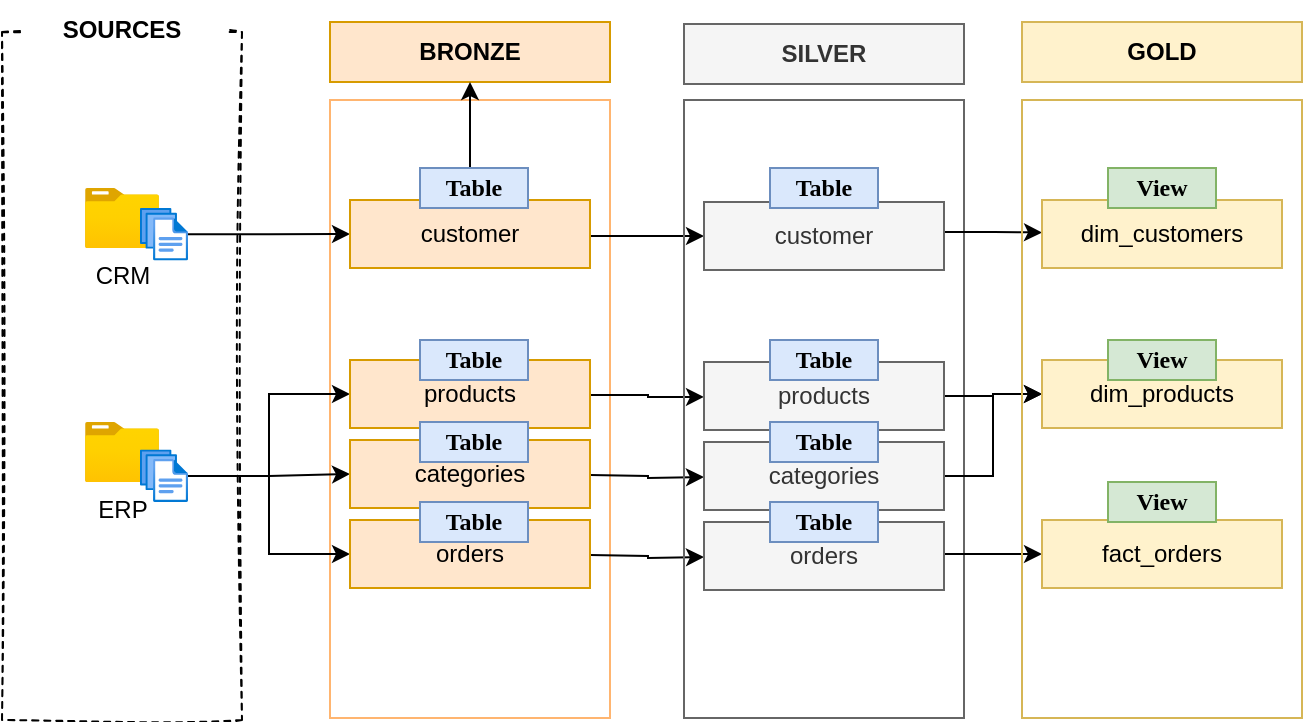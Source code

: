 <mxfile version="26.1.1">
  <diagram name="Page-1" id="Zu9zAqwZygRu-OMtc46L">
    <mxGraphModel dx="648" dy="439" grid="1" gridSize="10" guides="1" tooltips="1" connect="1" arrows="1" fold="1" page="1" pageScale="1" pageWidth="850" pageHeight="1100" math="0" shadow="0">
      <root>
        <mxCell id="0" />
        <mxCell id="1" parent="0" />
        <mxCell id="1Ggugu5X2JWlQAV3B51M-1" value="" style="rounded=0;whiteSpace=wrap;html=1;fillColor=none;dashed=1;sketch=1;curveFitting=1;jiggle=2;" parent="1" vertex="1">
          <mxGeometry x="60" y="256" width="120" height="344" as="geometry" />
        </mxCell>
        <mxCell id="1Ggugu5X2JWlQAV3B51M-4" value="" style="rounded=0;whiteSpace=wrap;html=1;fillColor=none;strokeColor=light-dark(#FFB570,#EDEDED);" parent="1" vertex="1">
          <mxGeometry x="224" y="290" width="140" height="309" as="geometry" />
        </mxCell>
        <mxCell id="1Ggugu5X2JWlQAV3B51M-5" value="&lt;b&gt;BRONZE&lt;/b&gt;" style="rounded=0;whiteSpace=wrap;html=1;fillColor=#ffe6cc;strokeColor=#d79b00;" parent="1" vertex="1">
          <mxGeometry x="224" y="251" width="140" height="30" as="geometry" />
        </mxCell>
        <mxCell id="1Ggugu5X2JWlQAV3B51M-10" value="&lt;b&gt;SOURCES&lt;/b&gt;" style="rounded=0;whiteSpace=wrap;html=1;strokeColor=none;sketch=1;curveFitting=1;jiggle=2;" parent="1" vertex="1">
          <mxGeometry x="70" y="240" width="100" height="30" as="geometry" />
        </mxCell>
        <mxCell id="1Ggugu5X2JWlQAV3B51M-13" value="CRM" style="image;aspect=fixed;html=1;points=[];align=center;fontSize=12;image=img/lib/azure2/general/Folder_Blank.svg;sketch=1;curveFitting=1;jiggle=2;" parent="1" vertex="1">
          <mxGeometry x="101.52" y="334" width="36.96" height="30" as="geometry" />
        </mxCell>
        <mxCell id="1Ggugu5X2JWlQAV3B51M-14" value="ERP" style="image;aspect=fixed;html=1;points=[];align=center;fontSize=12;image=img/lib/azure2/general/Folder_Blank.svg;sketch=1;curveFitting=1;jiggle=2;" parent="1" vertex="1">
          <mxGeometry x="101.52" y="451" width="36.96" height="30" as="geometry" />
        </mxCell>
        <mxCell id="1Ggugu5X2JWlQAV3B51M-49" value="" style="edgeStyle=orthogonalEdgeStyle;rounded=0;orthogonalLoop=1;jettySize=auto;html=1;" parent="1" source="1Ggugu5X2JWlQAV3B51M-15" target="1Ggugu5X2JWlQAV3B51M-45" edge="1">
          <mxGeometry relative="1" as="geometry" />
        </mxCell>
        <mxCell id="1Ggugu5X2JWlQAV3B51M-15" value="" style="image;aspect=fixed;html=1;points=[];align=center;fontSize=12;image=img/lib/azure2/general/Files.svg;sketch=1;curveFitting=1;jiggle=2;" parent="1" vertex="1">
          <mxGeometry x="129" y="344" width="24" height="26.25" as="geometry" />
        </mxCell>
        <mxCell id="1Ggugu5X2JWlQAV3B51M-54" style="edgeStyle=orthogonalEdgeStyle;rounded=0;orthogonalLoop=1;jettySize=auto;html=1;entryX=0;entryY=0.5;entryDx=0;entryDy=0;" parent="1" source="1Ggugu5X2JWlQAV3B51M-16" target="1Ggugu5X2JWlQAV3B51M-47" edge="1">
          <mxGeometry relative="1" as="geometry" />
        </mxCell>
        <mxCell id="1Ggugu5X2JWlQAV3B51M-56" style="edgeStyle=orthogonalEdgeStyle;rounded=0;orthogonalLoop=1;jettySize=auto;html=1;entryX=0;entryY=0.5;entryDx=0;entryDy=0;" parent="1" source="1Ggugu5X2JWlQAV3B51M-16" target="1Ggugu5X2JWlQAV3B51M-46" edge="1">
          <mxGeometry relative="1" as="geometry" />
        </mxCell>
        <mxCell id="1Ggugu5X2JWlQAV3B51M-57" style="edgeStyle=orthogonalEdgeStyle;rounded=0;orthogonalLoop=1;jettySize=auto;html=1;entryX=0;entryY=0.5;entryDx=0;entryDy=0;" parent="1" source="1Ggugu5X2JWlQAV3B51M-16" target="1Ggugu5X2JWlQAV3B51M-48" edge="1">
          <mxGeometry relative="1" as="geometry" />
        </mxCell>
        <mxCell id="1Ggugu5X2JWlQAV3B51M-16" value="" style="image;aspect=fixed;html=1;points=[];align=center;fontSize=12;image=img/lib/azure2/general/Files.svg;sketch=1;curveFitting=1;jiggle=2;" parent="1" vertex="1">
          <mxGeometry x="129" y="464.75" width="24" height="26.25" as="geometry" />
        </mxCell>
        <mxCell id="1Ggugu5X2JWlQAV3B51M-64" value="" style="edgeStyle=orthogonalEdgeStyle;rounded=0;orthogonalLoop=1;jettySize=auto;html=1;" parent="1" source="1Ggugu5X2JWlQAV3B51M-45" target="1Ggugu5X2JWlQAV3B51M-60" edge="1">
          <mxGeometry relative="1" as="geometry">
            <Array as="points">
              <mxPoint x="380" y="358" />
              <mxPoint x="380" y="358" />
            </Array>
          </mxGeometry>
        </mxCell>
        <mxCell id="1Ggugu5X2JWlQAV3B51M-87" value="" style="edgeStyle=orthogonalEdgeStyle;rounded=0;orthogonalLoop=1;jettySize=auto;html=1;" parent="1" source="1Ggugu5X2JWlQAV3B51M-45" target="1Ggugu5X2JWlQAV3B51M-5" edge="1">
          <mxGeometry relative="1" as="geometry" />
        </mxCell>
        <mxCell id="1Ggugu5X2JWlQAV3B51M-45" value="customer" style="rounded=0;whiteSpace=wrap;html=1;fillColor=#ffe6cc;strokeColor=#d79b00;" parent="1" vertex="1">
          <mxGeometry x="234" y="340" width="120" height="34" as="geometry" />
        </mxCell>
        <mxCell id="1Ggugu5X2JWlQAV3B51M-66" style="edgeStyle=orthogonalEdgeStyle;rounded=0;orthogonalLoop=1;jettySize=auto;html=1;exitX=1;exitY=0.5;exitDx=0;exitDy=0;entryX=0;entryY=0.5;entryDx=0;entryDy=0;" parent="1" edge="1">
          <mxGeometry relative="1" as="geometry">
            <mxPoint x="354" y="437.49" as="sourcePoint" />
            <mxPoint x="411" y="438.49" as="targetPoint" />
            <Array as="points">
              <mxPoint x="383" y="438" />
            </Array>
          </mxGeometry>
        </mxCell>
        <mxCell id="1Ggugu5X2JWlQAV3B51M-46" value="products" style="rounded=0;whiteSpace=wrap;html=1;fillColor=#ffe6cc;strokeColor=#d79b00;" parent="1" vertex="1">
          <mxGeometry x="234" y="420" width="120" height="34" as="geometry" />
        </mxCell>
        <mxCell id="1Ggugu5X2JWlQAV3B51M-67" style="edgeStyle=orthogonalEdgeStyle;rounded=0;orthogonalLoop=1;jettySize=auto;html=1;exitX=1;exitY=0.5;exitDx=0;exitDy=0;entryX=0;entryY=0.5;entryDx=0;entryDy=0;" parent="1" edge="1">
          <mxGeometry relative="1" as="geometry">
            <mxPoint x="354" y="477.49" as="sourcePoint" />
            <mxPoint x="411" y="478.49" as="targetPoint" />
          </mxGeometry>
        </mxCell>
        <mxCell id="1Ggugu5X2JWlQAV3B51M-47" value="categories" style="rounded=0;whiteSpace=wrap;html=1;fillColor=#ffe6cc;strokeColor=#d79b00;" parent="1" vertex="1">
          <mxGeometry x="234" y="460" width="120" height="34" as="geometry" />
        </mxCell>
        <mxCell id="1Ggugu5X2JWlQAV3B51M-68" style="edgeStyle=orthogonalEdgeStyle;rounded=0;orthogonalLoop=1;jettySize=auto;html=1;exitX=1;exitY=0.5;exitDx=0;exitDy=0;entryX=0;entryY=0.5;entryDx=0;entryDy=0;" parent="1" edge="1">
          <mxGeometry relative="1" as="geometry">
            <mxPoint x="354" y="517.49" as="sourcePoint" />
            <mxPoint x="411" y="518.49" as="targetPoint" />
          </mxGeometry>
        </mxCell>
        <mxCell id="1Ggugu5X2JWlQAV3B51M-48" value="orders" style="rounded=0;whiteSpace=wrap;html=1;fillColor=#ffe6cc;strokeColor=#d79b00;" parent="1" vertex="1">
          <mxGeometry x="234" y="500" width="120" height="34" as="geometry" />
        </mxCell>
        <mxCell id="1Ggugu5X2JWlQAV3B51M-58" value="" style="rounded=0;whiteSpace=wrap;html=1;fillColor=none;strokeColor=#666666;fontColor=#333333;" parent="1" vertex="1">
          <mxGeometry x="401" y="290" width="140" height="309" as="geometry" />
        </mxCell>
        <mxCell id="1Ggugu5X2JWlQAV3B51M-59" value="&lt;b&gt;SILVER&lt;/b&gt;" style="rounded=0;whiteSpace=wrap;html=1;fillColor=#f5f5f5;strokeColor=#666666;fontColor=#333333;" parent="1" vertex="1">
          <mxGeometry x="401" y="252" width="140" height="30" as="geometry" />
        </mxCell>
        <mxCell id="1Ggugu5X2JWlQAV3B51M-75" style="edgeStyle=orthogonalEdgeStyle;rounded=0;orthogonalLoop=1;jettySize=auto;html=1;exitX=1;exitY=0.5;exitDx=0;exitDy=0;entryX=0;entryY=0.5;entryDx=0;entryDy=0;" parent="1" edge="1">
          <mxGeometry relative="1" as="geometry">
            <mxPoint x="531" y="357.25" as="sourcePoint" />
            <mxPoint x="580" y="356.25" as="targetPoint" />
            <Array as="points">
              <mxPoint x="531" y="356" />
              <mxPoint x="556" y="356" />
            </Array>
          </mxGeometry>
        </mxCell>
        <mxCell id="1Ggugu5X2JWlQAV3B51M-60" value="customer" style="rounded=0;whiteSpace=wrap;html=1;fillColor=#f5f5f5;strokeColor=#666666;fontColor=#333333;" parent="1" vertex="1">
          <mxGeometry x="411" y="341" width="120" height="34" as="geometry" />
        </mxCell>
        <mxCell id="1Ggugu5X2JWlQAV3B51M-76" style="edgeStyle=orthogonalEdgeStyle;rounded=0;orthogonalLoop=1;jettySize=auto;html=1;exitX=1;exitY=0.5;exitDx=0;exitDy=0;" parent="1" source="1Ggugu5X2JWlQAV3B51M-61" target="1Ggugu5X2JWlQAV3B51M-72" edge="1">
          <mxGeometry relative="1" as="geometry" />
        </mxCell>
        <mxCell id="1Ggugu5X2JWlQAV3B51M-61" value="products" style="rounded=0;whiteSpace=wrap;html=1;fillColor=#f5f5f5;strokeColor=#666666;fontColor=#333333;" parent="1" vertex="1">
          <mxGeometry x="411" y="421" width="120" height="34" as="geometry" />
        </mxCell>
        <mxCell id="1Ggugu5X2JWlQAV3B51M-78" style="edgeStyle=orthogonalEdgeStyle;rounded=0;orthogonalLoop=1;jettySize=auto;html=1;exitX=1;exitY=0.5;exitDx=0;exitDy=0;entryX=0;entryY=0.5;entryDx=0;entryDy=0;" parent="1" source="1Ggugu5X2JWlQAV3B51M-62" target="1Ggugu5X2JWlQAV3B51M-72" edge="1">
          <mxGeometry relative="1" as="geometry" />
        </mxCell>
        <mxCell id="1Ggugu5X2JWlQAV3B51M-62" value="categories" style="rounded=0;whiteSpace=wrap;html=1;fillColor=#f5f5f5;strokeColor=#666666;fontColor=#333333;" parent="1" vertex="1">
          <mxGeometry x="411" y="461" width="120" height="34" as="geometry" />
        </mxCell>
        <mxCell id="1Ggugu5X2JWlQAV3B51M-79" style="edgeStyle=orthogonalEdgeStyle;rounded=0;orthogonalLoop=1;jettySize=auto;html=1;exitX=1;exitY=0.5;exitDx=0;exitDy=0;entryX=0;entryY=0.5;entryDx=0;entryDy=0;" parent="1" source="1Ggugu5X2JWlQAV3B51M-63" target="1Ggugu5X2JWlQAV3B51M-74" edge="1">
          <mxGeometry relative="1" as="geometry">
            <Array as="points">
              <mxPoint x="531" y="517" />
            </Array>
          </mxGeometry>
        </mxCell>
        <mxCell id="1Ggugu5X2JWlQAV3B51M-63" value="orders" style="rounded=0;whiteSpace=wrap;html=1;fillColor=#f5f5f5;strokeColor=#666666;fontColor=#333333;" parent="1" vertex="1">
          <mxGeometry x="411" y="501" width="120" height="34" as="geometry" />
        </mxCell>
        <mxCell id="1Ggugu5X2JWlQAV3B51M-69" value="" style="rounded=0;whiteSpace=wrap;html=1;fillColor=none;strokeColor=#d6b656;" parent="1" vertex="1">
          <mxGeometry x="570" y="290" width="140" height="309" as="geometry" />
        </mxCell>
        <mxCell id="1Ggugu5X2JWlQAV3B51M-70" value="&lt;b&gt;GOLD&lt;/b&gt;" style="rounded=0;whiteSpace=wrap;html=1;fillColor=#fff2cc;strokeColor=#d6b656;" parent="1" vertex="1">
          <mxGeometry x="570" y="251" width="140" height="30" as="geometry" />
        </mxCell>
        <mxCell id="1Ggugu5X2JWlQAV3B51M-71" value="dim_customers" style="rounded=0;whiteSpace=wrap;html=1;fillColor=#fff2cc;strokeColor=#d6b656;" parent="1" vertex="1">
          <mxGeometry x="580" y="340" width="120" height="34" as="geometry" />
        </mxCell>
        <mxCell id="1Ggugu5X2JWlQAV3B51M-72" value="dim_products" style="rounded=0;whiteSpace=wrap;html=1;fillColor=#fff2cc;strokeColor=#d6b656;" parent="1" vertex="1">
          <mxGeometry x="580" y="420" width="120" height="34" as="geometry" />
        </mxCell>
        <mxCell id="1Ggugu5X2JWlQAV3B51M-74" value="fact_orders" style="rounded=0;whiteSpace=wrap;html=1;fillColor=#fff2cc;strokeColor=#d6b656;" parent="1" vertex="1">
          <mxGeometry x="580" y="500" width="120" height="34" as="geometry" />
        </mxCell>
        <mxCell id="1Ggugu5X2JWlQAV3B51M-80" value="&lt;font face=&quot;Comic Sans MS&quot;&gt;&lt;b&gt;Table&lt;/b&gt;&lt;/font&gt;" style="text;html=1;align=center;verticalAlign=middle;whiteSpace=wrap;rounded=0;fillColor=#dae8fc;strokeColor=#6c8ebf;" parent="1" vertex="1">
          <mxGeometry x="269" y="324" width="54" height="20" as="geometry" />
        </mxCell>
        <mxCell id="1Ggugu5X2JWlQAV3B51M-88" value="&lt;font face=&quot;Comic Sans MS&quot;&gt;&lt;b&gt;Table&lt;/b&gt;&lt;/font&gt;" style="text;html=1;align=center;verticalAlign=middle;whiteSpace=wrap;rounded=0;fillColor=#dae8fc;strokeColor=#6c8ebf;" parent="1" vertex="1">
          <mxGeometry x="269" y="410" width="54" height="20" as="geometry" />
        </mxCell>
        <mxCell id="1Ggugu5X2JWlQAV3B51M-89" value="&lt;font face=&quot;Comic Sans MS&quot;&gt;&lt;b&gt;Table&lt;/b&gt;&lt;/font&gt;" style="text;html=1;align=center;verticalAlign=middle;whiteSpace=wrap;rounded=0;fillColor=#dae8fc;strokeColor=#6c8ebf;" parent="1" vertex="1">
          <mxGeometry x="269" y="451" width="54" height="20" as="geometry" />
        </mxCell>
        <mxCell id="1Ggugu5X2JWlQAV3B51M-90" value="&lt;font face=&quot;Comic Sans MS&quot;&gt;&lt;b&gt;Table&lt;/b&gt;&lt;/font&gt;" style="text;html=1;align=center;verticalAlign=middle;whiteSpace=wrap;rounded=0;fillColor=#dae8fc;strokeColor=#6c8ebf;" parent="1" vertex="1">
          <mxGeometry x="269" y="491" width="54" height="20" as="geometry" />
        </mxCell>
        <mxCell id="1Ggugu5X2JWlQAV3B51M-91" value="&lt;font face=&quot;Comic Sans MS&quot;&gt;&lt;b&gt;Table&lt;/b&gt;&lt;/font&gt;" style="text;html=1;align=center;verticalAlign=middle;whiteSpace=wrap;rounded=0;fillColor=#dae8fc;strokeColor=#6c8ebf;" parent="1" vertex="1">
          <mxGeometry x="444" y="324" width="54" height="20" as="geometry" />
        </mxCell>
        <mxCell id="1Ggugu5X2JWlQAV3B51M-92" value="&lt;font face=&quot;Comic Sans MS&quot;&gt;&lt;b&gt;Table&lt;/b&gt;&lt;/font&gt;" style="text;html=1;align=center;verticalAlign=middle;whiteSpace=wrap;rounded=0;fillColor=#dae8fc;strokeColor=#6c8ebf;" parent="1" vertex="1">
          <mxGeometry x="444" y="410" width="54" height="20" as="geometry" />
        </mxCell>
        <mxCell id="1Ggugu5X2JWlQAV3B51M-93" value="&lt;font face=&quot;Comic Sans MS&quot;&gt;&lt;b&gt;Table&lt;/b&gt;&lt;/font&gt;" style="text;html=1;align=center;verticalAlign=middle;whiteSpace=wrap;rounded=0;fillColor=#dae8fc;strokeColor=#6c8ebf;" parent="1" vertex="1">
          <mxGeometry x="444" y="451" width="54" height="20" as="geometry" />
        </mxCell>
        <mxCell id="1Ggugu5X2JWlQAV3B51M-94" value="&lt;font face=&quot;Comic Sans MS&quot;&gt;&lt;b&gt;Table&lt;/b&gt;&lt;/font&gt;" style="text;html=1;align=center;verticalAlign=middle;whiteSpace=wrap;rounded=0;fillColor=#dae8fc;strokeColor=#6c8ebf;" parent="1" vertex="1">
          <mxGeometry x="444" y="491" width="54" height="20" as="geometry" />
        </mxCell>
        <mxCell id="1Ggugu5X2JWlQAV3B51M-95" value="&lt;font face=&quot;Comic Sans MS&quot;&gt;&lt;b&gt;View&lt;/b&gt;&lt;/font&gt;" style="text;html=1;align=center;verticalAlign=middle;whiteSpace=wrap;rounded=0;fillColor=#d5e8d4;strokeColor=#82b366;" parent="1" vertex="1">
          <mxGeometry x="613" y="324" width="54" height="20" as="geometry" />
        </mxCell>
        <mxCell id="1Ggugu5X2JWlQAV3B51M-99" value="&lt;font face=&quot;Comic Sans MS&quot;&gt;&lt;b&gt;View&lt;/b&gt;&lt;/font&gt;" style="text;html=1;align=center;verticalAlign=middle;whiteSpace=wrap;rounded=0;fillColor=#d5e8d4;strokeColor=#82b366;" parent="1" vertex="1">
          <mxGeometry x="613" y="410" width="54" height="20" as="geometry" />
        </mxCell>
        <mxCell id="1Ggugu5X2JWlQAV3B51M-100" value="&lt;font face=&quot;Comic Sans MS&quot;&gt;&lt;b&gt;View&lt;/b&gt;&lt;/font&gt;" style="text;html=1;align=center;verticalAlign=middle;whiteSpace=wrap;rounded=0;fillColor=#d5e8d4;strokeColor=#82b366;" parent="1" vertex="1">
          <mxGeometry x="613" y="481" width="54" height="20" as="geometry" />
        </mxCell>
      </root>
    </mxGraphModel>
  </diagram>
</mxfile>
